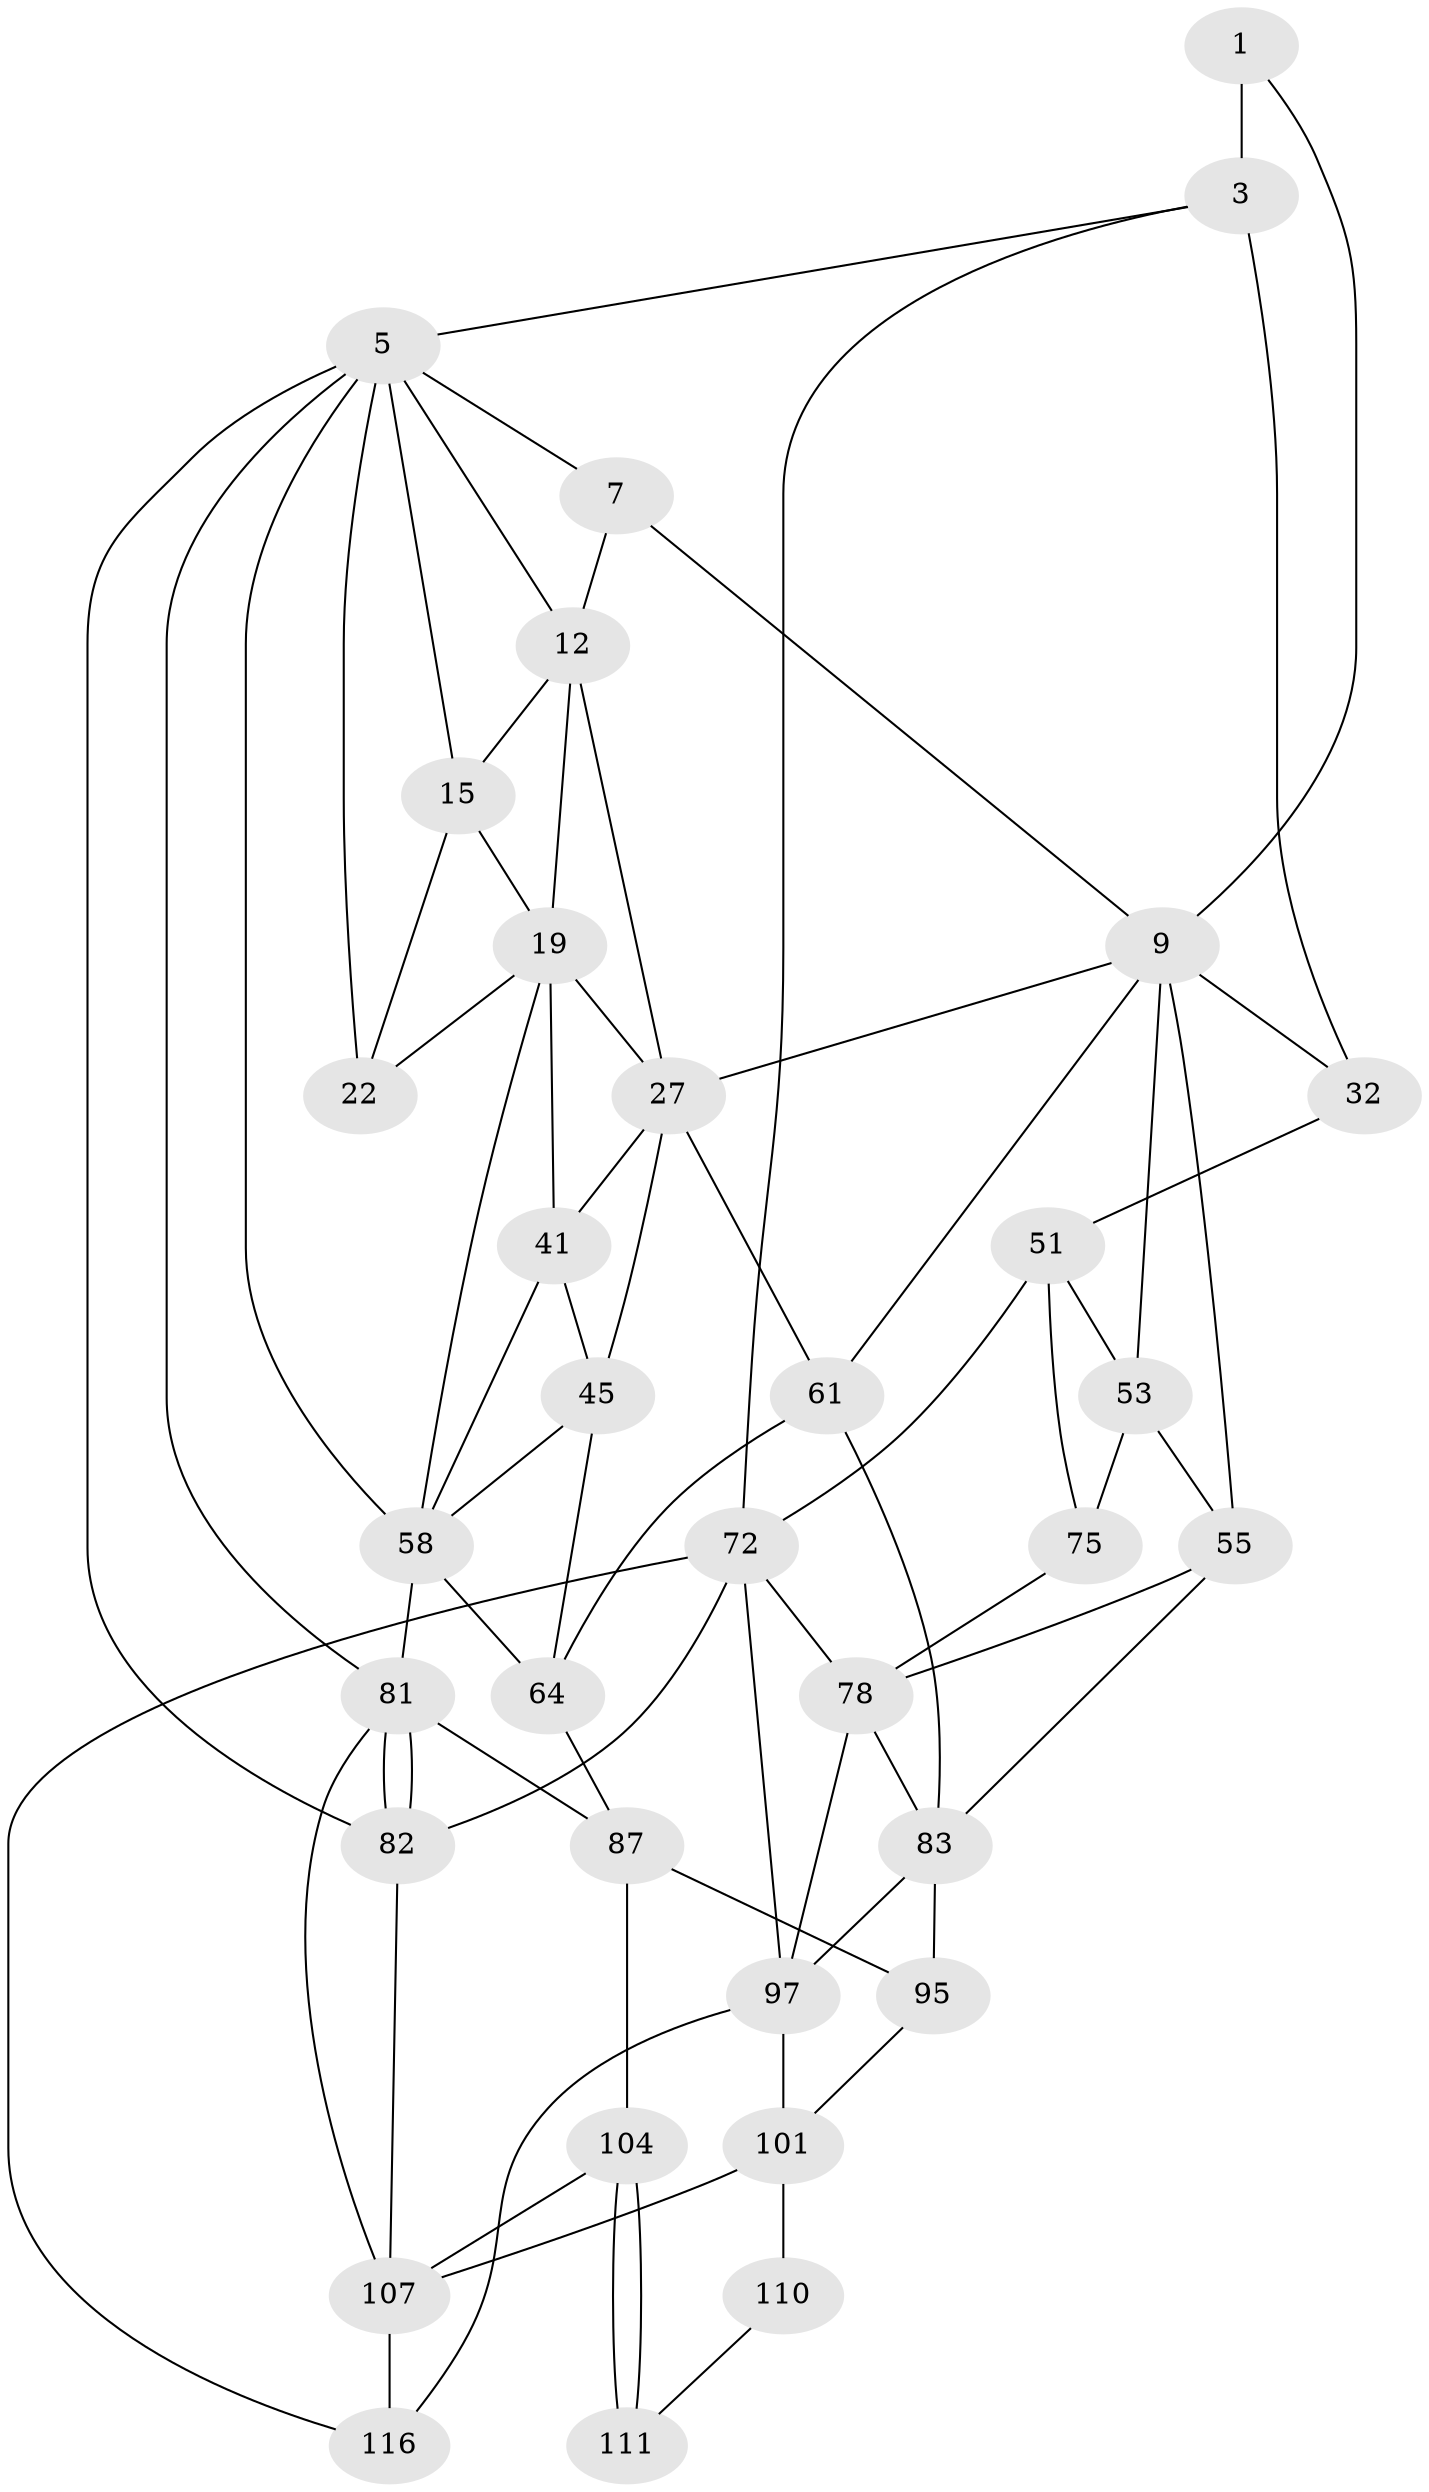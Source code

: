 // original degree distribution, {3: 0.02586206896551724, 4: 0.2413793103448276, 6: 0.2413793103448276, 5: 0.49137931034482757}
// Generated by graph-tools (version 1.1) at 2025/21/03/04/25 18:21:31]
// undirected, 34 vertices, 74 edges
graph export_dot {
graph [start="1"]
  node [color=gray90,style=filled];
  1 [pos="+0.6501761178905756+0",super="+2+8"];
  3 [pos="+1+0",super="+4+30"];
  5 [pos="+0+0",super="+6+14"];
  7 [pos="+0.5496671544904465+0",super="+10"];
  9 [pos="+0.6201346059949543+0.16788927167313322",super="+25"];
  12 [pos="+0.4618128988685614+0.10163997542929618",super="+13+17"];
  15 [pos="+0.12257694847109937+0.08799987512950691",super="+21"];
  19 [pos="+0.29233555982654286+0.14675826097979058",super="+20"];
  22 [pos="+0.08183058466356882+0.1991442641251487",super="+23"];
  27 [pos="+0.47351760255956493+0.324081073671405",super="+28+48"];
  32 [pos="+0.8743221359523975+0.2599891093343837",super="+43+33"];
  41 [pos="+0.2299407710085808+0.29557146182034905",super="+42"];
  45 [pos="+0.24449833670296645+0.4531726513961144",super="+46"];
  51 [pos="+1+0.5524931254725863",super="+52+74"];
  53 [pos="+0.8426364648949106+0.3142081320646047",super="+57+54"];
  55 [pos="+0.7046243695765032+0.43415640105343506",super="+76"];
  58 [pos="+0.15351091906152578+0.45908049547733115",super="+59+69"];
  61 [pos="+0.5174602778749252+0.5173390389236129",super="+80+62"];
  64 [pos="+0.34267111453334487+0.6011508713242276",super="+65"];
  72 [pos="+1+1",super="+73+114"];
  75 [pos="+0.8191698883237807+0.5140784693834997",super="+77"];
  78 [pos="+0.7699204305431966+0.6277113281533451",super="+90"];
  81 [pos="+0+0.6321029069326863",super="+86"];
  82 [pos="+0+1"];
  83 [pos="+0.6093422267093056+0.6597619587631021",super="+92+84"];
  87 [pos="+0.2720643529436101+0.6754509566576307",super="+88+96"];
  95 [pos="+0.3933522911256295+0.8079581798216926"];
  97 [pos="+0.5465389415616346+0.753290861079622",super="+98"];
  101 [pos="+0.46461981546789227+0.8779365353709782",super="+112+102"];
  104 [pos="+0.22686985536112192+0.869484341581917",super="+105"];
  107 [pos="+0.038173201914063426+1",super="+108"];
  110 [pos="+0.24366777581549798+0.9528114806941377",super="+113"];
  111 [pos="+0.23542823495128842+0.9355950633847445"];
  116 [pos="+0.49408890240515724+1"];
  1 -- 3 [weight=2];
  1 -- 9;
  3 -- 32 [weight=2];
  3 -- 5;
  3 -- 72;
  5 -- 82;
  5 -- 7;
  5 -- 81;
  5 -- 22;
  5 -- 58;
  5 -- 15;
  5 -- 12;
  7 -- 9;
  7 -- 12;
  9 -- 32;
  9 -- 53;
  9 -- 55 [weight=2];
  9 -- 27;
  9 -- 61;
  12 -- 15;
  12 -- 27;
  12 -- 19;
  15 -- 22;
  15 -- 19;
  19 -- 27;
  19 -- 22 [weight=2];
  19 -- 41 [weight=2];
  19 -- 58;
  27 -- 41;
  27 -- 45 [weight=2];
  27 -- 61 [weight=2];
  32 -- 51 [weight=2];
  41 -- 58;
  41 -- 45;
  45 -- 58;
  45 -- 64;
  51 -- 53;
  51 -- 72;
  51 -- 75;
  53 -- 75 [weight=2];
  53 -- 55;
  55 -- 83;
  55 -- 78;
  58 -- 81;
  58 -- 64;
  61 -- 64 [weight=2];
  61 -- 83;
  64 -- 87;
  72 -- 82;
  72 -- 97;
  72 -- 116;
  72 -- 78;
  75 -- 78;
  78 -- 97 [weight=2];
  78 -- 83;
  81 -- 82;
  81 -- 82;
  81 -- 107;
  81 -- 87;
  82 -- 107;
  83 -- 97 [weight=2];
  83 -- 95;
  87 -- 104 [weight=2];
  87 -- 95;
  95 -- 101;
  97 -- 116;
  97 -- 101;
  101 -- 110 [weight=3];
  101 -- 107;
  104 -- 111 [weight=2];
  104 -- 111;
  104 -- 107;
  107 -- 116;
  110 -- 111;
}

